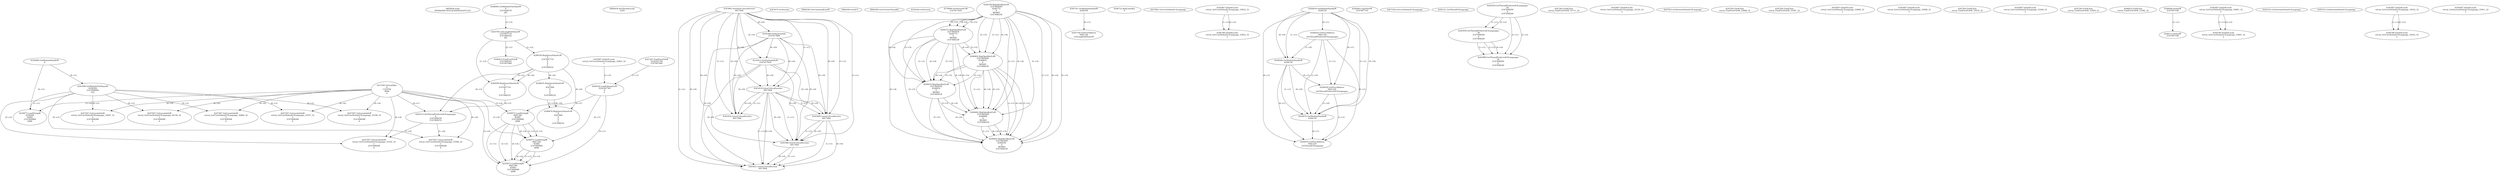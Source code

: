 // Global SCDG with merge call
digraph {
	0 [label="6850628.main
005b8a9df1345ecfa3da0424cb97e221"]
	1 [label="4254480.GetModuleHandleW
0"]
	2 [label="6844434.SetThreadLocale
1024"]
	3 [label="4243965.InitializeCriticalSection
6917004"]
	4 [label="4243979.GetVersion
"]
	5 [label="4250188.GetSystemInfo
2147417660"]
	3 -> 5 [label="(0-->0)"]
	6 [label="6844540.GetCommandLineW
"]
	7 [label="4214413.GetStartupInfoW
2147417624"]
	3 -> 7 [label="(0-->0)"]
	5 -> 7 [label="(0-->0)"]
	8 [label="6844560.GetACP
"]
	9 [label="6844580.GetCurrentThreadId
"]
	10 [label="4250204.GetVersion
"]
	11 [label="4276690.GetVersionExW
2147417420"]
	12 [label="4243306.GetModuleFileNameW
4194304
2147408904
522"]
	1 -> 12 [label="(0-->1)"]
	13 [label="4248064.GetModuleFileNameW
0
2147408370
261"]
	14 [label="4215383.VirtualAlloc
0
1310704
4096
4"]
	15 [label="4246338.RegOpenKeyExW
2147483649
4246772
0
983065
2147408236"]
	16 [label="4246372.RegOpenKeyExW
2147483650
4246772
0
983065
2147408236"]
	15 -> 16 [label="(2-->2)"]
	15 -> 16 [label="(4-->4)"]
	15 -> 16 [label="(5-->5)"]
	17 [label="4245741.GetModuleHandleW
4246160"]
	18 [label="4245758.GetProcAddress
9441320
GetLongPathNameW"]
	17 -> 18 [label="(0-->1)"]
	19 [label="4245785.GetLongPathNameW
2147407710
2147406542
261"]
	13 -> 19 [label="(3-->3)"]
	20 [label="4246556.RegQueryValueExW
0
2147407710
0
0
0
2147408232"]
	19 -> 20 [label="(1-->2)"]
	21 [label="4246635.RegQueryValueExW
0
4247000
0
0
0
2147408232"]
	20 -> 21 [label="(6-->6)"]
	22 [label="4246722.RegCloseKey
0"]
	23 [label="4247883.GetUserDefaultUILanguage
"]
	24 [label="4245418.EnterCriticalSection
6917004"]
	3 -> 24 [label="(1-->1)"]
	3 -> 24 [label="(0-->0)"]
	5 -> 24 [label="(0-->0)"]
	7 -> 24 [label="(0-->0)"]
	25 [label="4245469.LeaveCriticalSection
6917004"]
	3 -> 25 [label="(1-->1)"]
	24 -> 25 [label="(1-->1)"]
	3 -> 25 [label="(0-->0)"]
	5 -> 25 [label="(0-->0)"]
	7 -> 25 [label="(0-->0)"]
	24 -> 25 [label="(0-->0)"]
	26 [label="4245487.IsValidLocale
retval_GetUserDefaultUILanguage_33822_32
2"]
	27 [label="4244018.GetModuleHandleW
4244120"]
	28 [label="4244024.GetProcAddress
9441320
GetThreadPreferredUILanguages"]
	27 -> 28 [label="(0-->1)"]
	29 [label="4244044.GetModuleHandleW
4244120"]
	27 -> 29 [label="(1-->1)"]
	27 -> 29 [label="(0-->0)"]
	28 -> 29 [label="(1-->0)"]
	30 [label="4244050.GetProcAddress
9441320
SetThreadPreferredUILanguages"]
	27 -> 30 [label="(0-->1)"]
	28 -> 30 [label="(1-->1)"]
	29 -> 30 [label="(0-->1)"]
	31 [label="4244070.GetModuleHandleW
4244120"]
	27 -> 31 [label="(1-->1)"]
	29 -> 31 [label="(1-->1)"]
	27 -> 31 [label="(0-->0)"]
	28 -> 31 [label="(1-->0)"]
	29 -> 31 [label="(0-->0)"]
	30 -> 31 [label="(1-->0)"]
	32 [label="4244076.GetProcAddress
9441320
GetThreadUILanguage"]
	27 -> 32 [label="(0-->1)"]
	28 -> 32 [label="(1-->1)"]
	29 -> 32 [label="(0-->1)"]
	30 -> 32 [label="(1-->1)"]
	31 -> 32 [label="(0-->1)"]
	33 [label="4246402.RegOpenKeyExW
2147483649
4246832
0
983065
2147408236"]
	15 -> 33 [label="(1-->1)"]
	15 -> 33 [label="(4-->4)"]
	16 -> 33 [label="(4-->4)"]
	15 -> 33 [label="(5-->5)"]
	16 -> 33 [label="(5-->5)"]
	34 [label="4246432.RegOpenKeyExW
2147483650
4246832
0
983065
2147408236"]
	16 -> 34 [label="(1-->1)"]
	33 -> 34 [label="(2-->2)"]
	15 -> 34 [label="(4-->4)"]
	16 -> 34 [label="(4-->4)"]
	33 -> 34 [label="(4-->4)"]
	15 -> 34 [label="(5-->5)"]
	16 -> 34 [label="(5-->5)"]
	33 -> 34 [label="(5-->5)"]
	35 [label="4245683.CharNextW
2147407716"]
	36 [label="4246014.FindFirstFileW
2147406542
2147407064"]
	19 -> 36 [label="(2-->1)"]
	37 [label="4246676.RegQueryValueExW
0
4247000
0
0
0
2147408232"]
	21 -> 37 [label="(2-->2)"]
	20 -> 37 [label="(6-->6)"]
	21 -> 37 [label="(6-->6)"]
	38 [label="4245454.LeaveCriticalSection
6917004"]
	3 -> 38 [label="(1-->1)"]
	24 -> 38 [label="(1-->1)"]
	3 -> 38 [label="(0-->0)"]
	5 -> 38 [label="(0-->0)"]
	7 -> 38 [label="(0-->0)"]
	24 -> 38 [label="(0-->0)"]
	39 [label="4247558.GetUserDefaultUILanguage
"]
	40 [label="4247567.GetLocaleInfoW
retval_GetUserDefaultUILanguage_34156_32
3
2147408268
4"]
	12 -> 40 [label="(0-->2)"]
	14 -> 40 [label="(4-->4)"]
	41 [label="4246599.RegQueryValueExW
0
2147407710
0
0
0
2147408232"]
	19 -> 41 [label="(1-->2)"]
	20 -> 41 [label="(2-->2)"]
	20 -> 41 [label="(6-->6)"]
	42 [label="4245487.IsValidLocale
retval_GetUserDefaultUILanguage_32825_32
2"]
	43 [label="4245121.GetThreadUILanguage
"]
	44 [label="4245059.GetThreadPreferredUILanguages
56
2147408200
0
2147408244"]
	45 [label="4245215.SetThreadPreferredUILanguages
4
2147408220
2147408232"]
	14 -> 45 [label="(4-->1)"]
	20 -> 45 [label="(6-->3)"]
	41 -> 45 [label="(6-->3)"]
	46 [label="4245059.GetThreadPreferredUILanguages
56
2147408200
0
2147408240"]
	44 -> 46 [label="(1-->1)"]
	44 -> 46 [label="(2-->2)"]
	47 [label="4245088.GetThreadPreferredUILanguages
56
2147408200
0
2147408240"]
	44 -> 47 [label="(1-->1)"]
	46 -> 47 [label="(1-->1)"]
	44 -> 47 [label="(2-->2)"]
	46 -> 47 [label="(2-->2)"]
	46 -> 47 [label="(4-->4)"]
	48 [label="4245580.EnterCriticalSection
6917004"]
	3 -> 48 [label="(1-->1)"]
	24 -> 48 [label="(1-->1)"]
	25 -> 48 [label="(1-->1)"]
	3 -> 48 [label="(0-->0)"]
	5 -> 48 [label="(0-->0)"]
	7 -> 48 [label="(0-->0)"]
	24 -> 48 [label="(0-->0)"]
	25 -> 48 [label="(0-->0)"]
	49 [label="4245621.LeaveCriticalSection
6917004"]
	3 -> 49 [label="(1-->1)"]
	24 -> 49 [label="(1-->1)"]
	25 -> 49 [label="(1-->1)"]
	48 -> 49 [label="(1-->1)"]
	3 -> 49 [label="(0-->0)"]
	5 -> 49 [label="(0-->0)"]
	7 -> 49 [label="(0-->0)"]
	24 -> 49 [label="(0-->0)"]
	25 -> 49 [label="(0-->0)"]
	48 -> 49 [label="(0-->0)"]
	50 [label="4247567.GetLocaleInfoW
retval_GetUserDefaultUILanguage_33162_32
3
2147408268
4"]
	12 -> 50 [label="(0-->2)"]
	14 -> 50 [label="(4-->4)"]
	45 -> 50 [label="(1-->4)"]
	51 [label="4247247.FindFirstFileW
3224341740
2147407640"]
	52 [label="4247263.FindClose
retval_FindFirstFileW_33711_32"]
	53 [label="4248145.LoadLibraryExW
3224341740
0
2"]
	51 -> 53 [label="(1-->1)"]
	42 -> 53 [label="(2-->3)"]
	54 [label="4250073.LoadStringW
9441340
65485
2147409468
4096"]
	53 -> 54 [label="(0-->1)"]
	14 -> 54 [label="(3-->4)"]
	55 [label="4245487.IsValidLocale
retval_GetUserDefaultUILanguage_33310_32
2"]
	56 [label="4247923.GetSystemDefaultUILanguage
"]
	57 [label="4247567.GetLocaleInfoW
retval_GetUserDefaultUILanguage_32864_32
3
2147408268
4"]
	12 -> 57 [label="(0-->2)"]
	14 -> 57 [label="(4-->4)"]
	58 [label="4247263.FindClose
retval_FindFirstFileW_32868_32"]
	59 [label="4247567.GetLocaleInfoW
retval_GetUserDefaultUILanguage_33557_32
3
2147408268
4"]
	12 -> 59 [label="(0-->2)"]
	14 -> 59 [label="(4-->4)"]
	60 [label="4247263.FindClose
retval_FindFirstFileW_33587_32"]
	61 [label="4245487.IsValidLocale
retval_GetUserDefaultUILanguage_32884_32
2"]
	62 [label="4247567.GetLocaleInfoW
retval_GetUserDefaultUILanguage_33190_32
3
2147408268
4"]
	12 -> 62 [label="(0-->2)"]
	14 -> 62 [label="(4-->4)"]
	63 [label="4250073.LoadStringW
4194304
65485
2147409468
4096"]
	1 -> 63 [label="(0-->1)"]
	12 -> 63 [label="(1-->1)"]
	14 -> 63 [label="(3-->4)"]
	64 [label="4245487.IsValidLocale
retval_GetUserDefaultUILanguage_32948_32
2"]
	65 [label="4247567.GetLocaleInfoW
retval_GetUserDefaultUILanguage_33588_32
3
2147408268
4"]
	12 -> 65 [label="(0-->2)"]
	14 -> 65 [label="(4-->4)"]
	45 -> 65 [label="(1-->4)"]
	66 [label="4247263.FindClose
retval_FindFirstFileW_33676_32"]
	67 [label="4250073.LoadStringW
9441340
65484
2147409468
4096"]
	53 -> 67 [label="(0-->1)"]
	54 -> 67 [label="(1-->1)"]
	54 -> 67 [label="(3-->3)"]
	14 -> 67 [label="(3-->4)"]
	54 -> 67 [label="(4-->4)"]
	68 [label="4245487.IsValidLocale
retval_GetUserDefaultUILanguage_33244_32
2"]
	69 [label="4247567.GetLocaleInfoW
retval_GetUserDefaultUILanguage_33607_32
3
2147408268
4"]
	12 -> 69 [label="(0-->2)"]
	14 -> 69 [label="(4-->4)"]
	70 [label="4247263.FindClose
retval_FindFirstFileW_33929_32"]
	71 [label="4246032.FindClose
retval_FindFirstFileW_33382_32"]
	72 [label="4246044.lstrlenW
2147407108"]
	73 [label="4246113.lstrlenW
2147407108"]
	72 -> 73 [label="(1-->1)"]
	74 [label="4245487.IsValidLocale
retval_GetUserDefaultUILanguage_33661_32
2"]
	75 [label="4244766.IsValidLocale
retval_GetUserDefaultUILanguage_33822_32
2"]
	26 -> 75 [label="(1-->1)"]
	26 -> 75 [label="(2-->2)"]
	76 [label="4245525.GetSystemDefaultUILanguage
"]
	77 [label="4245552.GetSystemDefaultUILanguage
"]
	78 [label="4246462.RegOpenKeyExW
2147483649
4246884
0
983065
2147408236"]
	15 -> 78 [label="(1-->1)"]
	33 -> 78 [label="(1-->1)"]
	15 -> 78 [label="(4-->4)"]
	16 -> 78 [label="(4-->4)"]
	33 -> 78 [label="(4-->4)"]
	34 -> 78 [label="(4-->4)"]
	15 -> 78 [label="(5-->5)"]
	16 -> 78 [label="(5-->5)"]
	33 -> 78 [label="(5-->5)"]
	34 -> 78 [label="(5-->5)"]
	79 [label="4246492.RegOpenKeyExW
2147483649
4246936
0
983065
2147408236"]
	15 -> 79 [label="(1-->1)"]
	33 -> 79 [label="(1-->1)"]
	78 -> 79 [label="(1-->1)"]
	15 -> 79 [label="(4-->4)"]
	16 -> 79 [label="(4-->4)"]
	33 -> 79 [label="(4-->4)"]
	34 -> 79 [label="(4-->4)"]
	78 -> 79 [label="(4-->4)"]
	15 -> 79 [label="(5-->5)"]
	16 -> 79 [label="(5-->5)"]
	33 -> 79 [label="(5-->5)"]
	34 -> 79 [label="(5-->5)"]
	78 -> 79 [label="(5-->5)"]
	80 [label="4245487.IsValidLocale
retval_GetUserDefaultUILanguage_33632_32
2"]
	81 [label="4244766.IsValidLocale
retval_GetUserDefaultUILanguage_33661_32
2"]
	74 -> 81 [label="(1-->1)"]
	74 -> 81 [label="(2-->2)"]
	82 [label="4250073.LoadStringW
9441340
65483
2147409468
4096"]
	53 -> 82 [label="(0-->1)"]
	54 -> 82 [label="(1-->1)"]
	67 -> 82 [label="(1-->1)"]
	54 -> 82 [label="(3-->3)"]
	67 -> 82 [label="(3-->3)"]
	14 -> 82 [label="(3-->4)"]
	54 -> 82 [label="(4-->4)"]
	67 -> 82 [label="(4-->4)"]
	83 [label="4245487.IsValidLocale
retval_GetSystemDefaultUILanguage_33911_32
2"]
	84 [label="4244766.IsValidLocale
retval_GetUserDefaultUILanguage_33632_32
2"]
	80 -> 84 [label="(1-->1)"]
	80 -> 84 [label="(2-->2)"]
}
